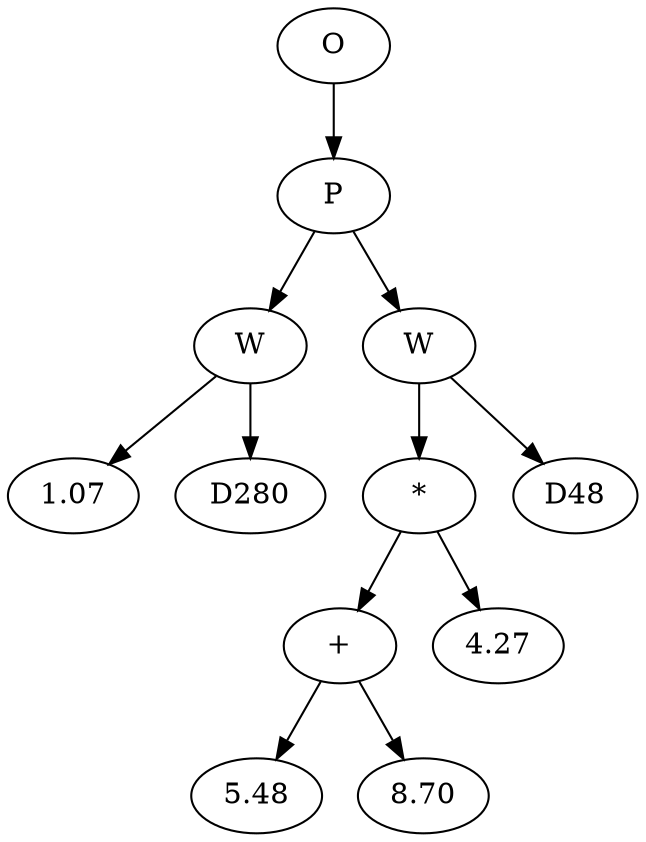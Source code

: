 // Tree
digraph {
	17485101 [label=O]
	17485102 [label=P]
	17485101 -> 17485102
	17485103 [label=W]
	17485102 -> 17485103
	17485104 [label=1.07]
	17485103 -> 17485104
	17485105 [label=D280]
	17485103 -> 17485105
	17485106 [label=W]
	17485102 -> 17485106
	17485107 [label="*"]
	17485106 -> 17485107
	17485108 [label="+"]
	17485107 -> 17485108
	17485109 [label=5.48]
	17485108 -> 17485109
	17485110 [label=8.70]
	17485108 -> 17485110
	17485111 [label=4.27]
	17485107 -> 17485111
	17485112 [label=D48]
	17485106 -> 17485112
}
